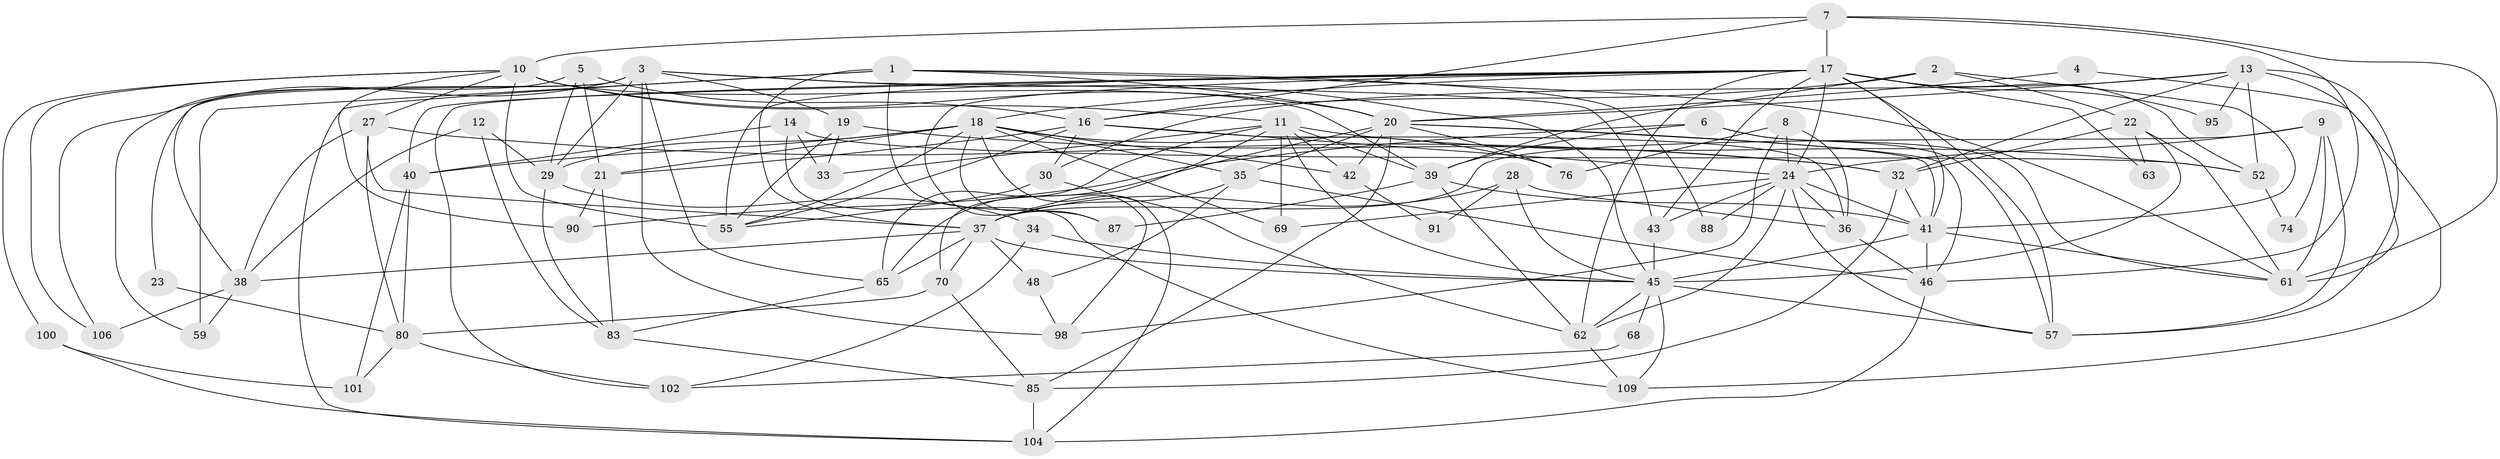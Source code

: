 // original degree distribution, {5: 0.18803418803418803, 4: 0.29914529914529914, 2: 0.11965811965811966, 3: 0.28205128205128205, 6: 0.06837606837606838, 9: 0.017094017094017096, 8: 0.008547008547008548, 10: 0.008547008547008548, 7: 0.008547008547008548}
// Generated by graph-tools (version 1.1) at 2025/18/03/04/25 18:18:57]
// undirected, 70 vertices, 181 edges
graph export_dot {
graph [start="1"]
  node [color=gray90,style=filled];
  1 [super="+78"];
  2;
  3 [super="+53+31"];
  4;
  5 [super="+15"];
  6;
  7 [super="+26"];
  8 [super="+93"];
  9 [super="+113"];
  10 [super="+47"];
  11 [super="+94"];
  12;
  13 [super="+110"];
  14;
  16 [super="+25"];
  17 [super="+79+66"];
  18 [super="+73+103"];
  19 [super="+96"];
  20 [super="+50"];
  21 [super="+84"];
  22 [super="+67"];
  23;
  24 [super="+44"];
  27 [super="+49"];
  28;
  29 [super="+54"];
  30;
  32;
  33;
  34;
  35 [super="+75"];
  36;
  37 [super="+77"];
  38;
  39 [super="+60+72"];
  40;
  41 [super="+111"];
  42;
  43;
  45 [super="+92+51+82"];
  46 [super="+86+81"];
  48;
  52;
  55 [super="+56"];
  57 [super="+89"];
  59 [super="+64"];
  61;
  62 [super="+115"];
  63;
  65 [super="+71"];
  68;
  69 [super="+99"];
  70;
  74;
  76;
  80;
  83;
  85;
  87;
  88;
  90;
  91;
  95;
  98;
  100;
  101;
  102;
  104 [super="+107"];
  106;
  109;
  1 -- 37;
  1 -- 61;
  1 -- 88;
  1 -- 104;
  1 -- 59;
  1 -- 87;
  1 -- 20;
  2 -- 16;
  2 -- 39;
  2 -- 41;
  2 -- 22;
  3 -- 106;
  3 -- 98;
  3 -- 43;
  3 -- 29;
  3 -- 38;
  3 -- 23;
  3 -- 65;
  3 -- 45;
  3 -- 19;
  4 -- 109;
  4 -- 20;
  5 -- 16;
  5 -- 59;
  5 -- 21;
  5 -- 29;
  6 -- 61;
  6 -- 90;
  6 -- 39;
  6 -- 57;
  7 -- 61;
  7 -- 46;
  7 -- 10;
  7 -- 17;
  7 -- 16;
  8 -- 24;
  8 -- 98;
  8 -- 36;
  8 -- 76;
  9 -- 37;
  9 -- 57;
  9 -- 74;
  9 -- 61;
  9 -- 24;
  10 -- 106;
  10 -- 100;
  10 -- 11;
  10 -- 55 [weight=2];
  10 -- 90;
  10 -- 27;
  10 -- 39;
  10 -- 20;
  11 -- 33;
  11 -- 69;
  11 -- 70;
  11 -- 52;
  11 -- 39;
  11 -- 42;
  11 -- 65;
  11 -- 45;
  12 -- 38;
  12 -- 83;
  12 -- 29;
  13 -- 61 [weight=2];
  13 -- 32;
  13 -- 52;
  13 -- 95;
  13 -- 30;
  13 -- 57;
  13 -- 20;
  14 -- 52;
  14 -- 33;
  14 -- 40;
  14 -- 109;
  16 -- 55;
  16 -- 24;
  16 -- 36;
  16 -- 21;
  16 -- 30;
  17 -- 41;
  17 -- 24 [weight=3];
  17 -- 43;
  17 -- 63;
  17 -- 102;
  17 -- 40;
  17 -- 18;
  17 -- 52;
  17 -- 87;
  17 -- 55;
  17 -- 57;
  17 -- 62;
  17 -- 95;
  18 -- 76;
  18 -- 29;
  18 -- 40;
  18 -- 104;
  18 -- 98;
  18 -- 21;
  18 -- 42;
  18 -- 35;
  18 -- 55;
  18 -- 69;
  19 -- 32;
  19 -- 33;
  19 -- 55;
  20 -- 85;
  20 -- 35;
  20 -- 46;
  20 -- 65;
  20 -- 41;
  20 -- 42;
  20 -- 76;
  21 -- 83;
  21 -- 90;
  22 -- 61;
  22 -- 32;
  22 -- 63;
  22 -- 45;
  23 -- 80;
  24 -- 41;
  24 -- 36;
  24 -- 43;
  24 -- 57;
  24 -- 88;
  24 -- 62;
  24 -- 69;
  27 -- 38;
  27 -- 37;
  27 -- 32;
  27 -- 80;
  28 -- 36;
  28 -- 37;
  28 -- 91;
  28 -- 45;
  29 -- 34;
  29 -- 83;
  30 -- 55;
  30 -- 62;
  32 -- 85;
  32 -- 41;
  34 -- 102;
  34 -- 45;
  35 -- 46;
  35 -- 48;
  35 -- 37;
  36 -- 46;
  37 -- 38;
  37 -- 48;
  37 -- 65;
  37 -- 45;
  37 -- 70;
  38 -- 106;
  38 -- 59;
  39 -- 62;
  39 -- 87;
  39 -- 41;
  40 -- 80;
  40 -- 101;
  41 -- 61;
  41 -- 46;
  41 -- 45;
  42 -- 91;
  43 -- 45;
  45 -- 68;
  45 -- 62;
  45 -- 109;
  45 -- 57;
  46 -- 104;
  48 -- 98;
  52 -- 74;
  62 -- 109;
  65 -- 83;
  68 -- 102;
  70 -- 80;
  70 -- 85;
  80 -- 101;
  80 -- 102;
  83 -- 85;
  85 -- 104;
  100 -- 101;
  100 -- 104;
}

